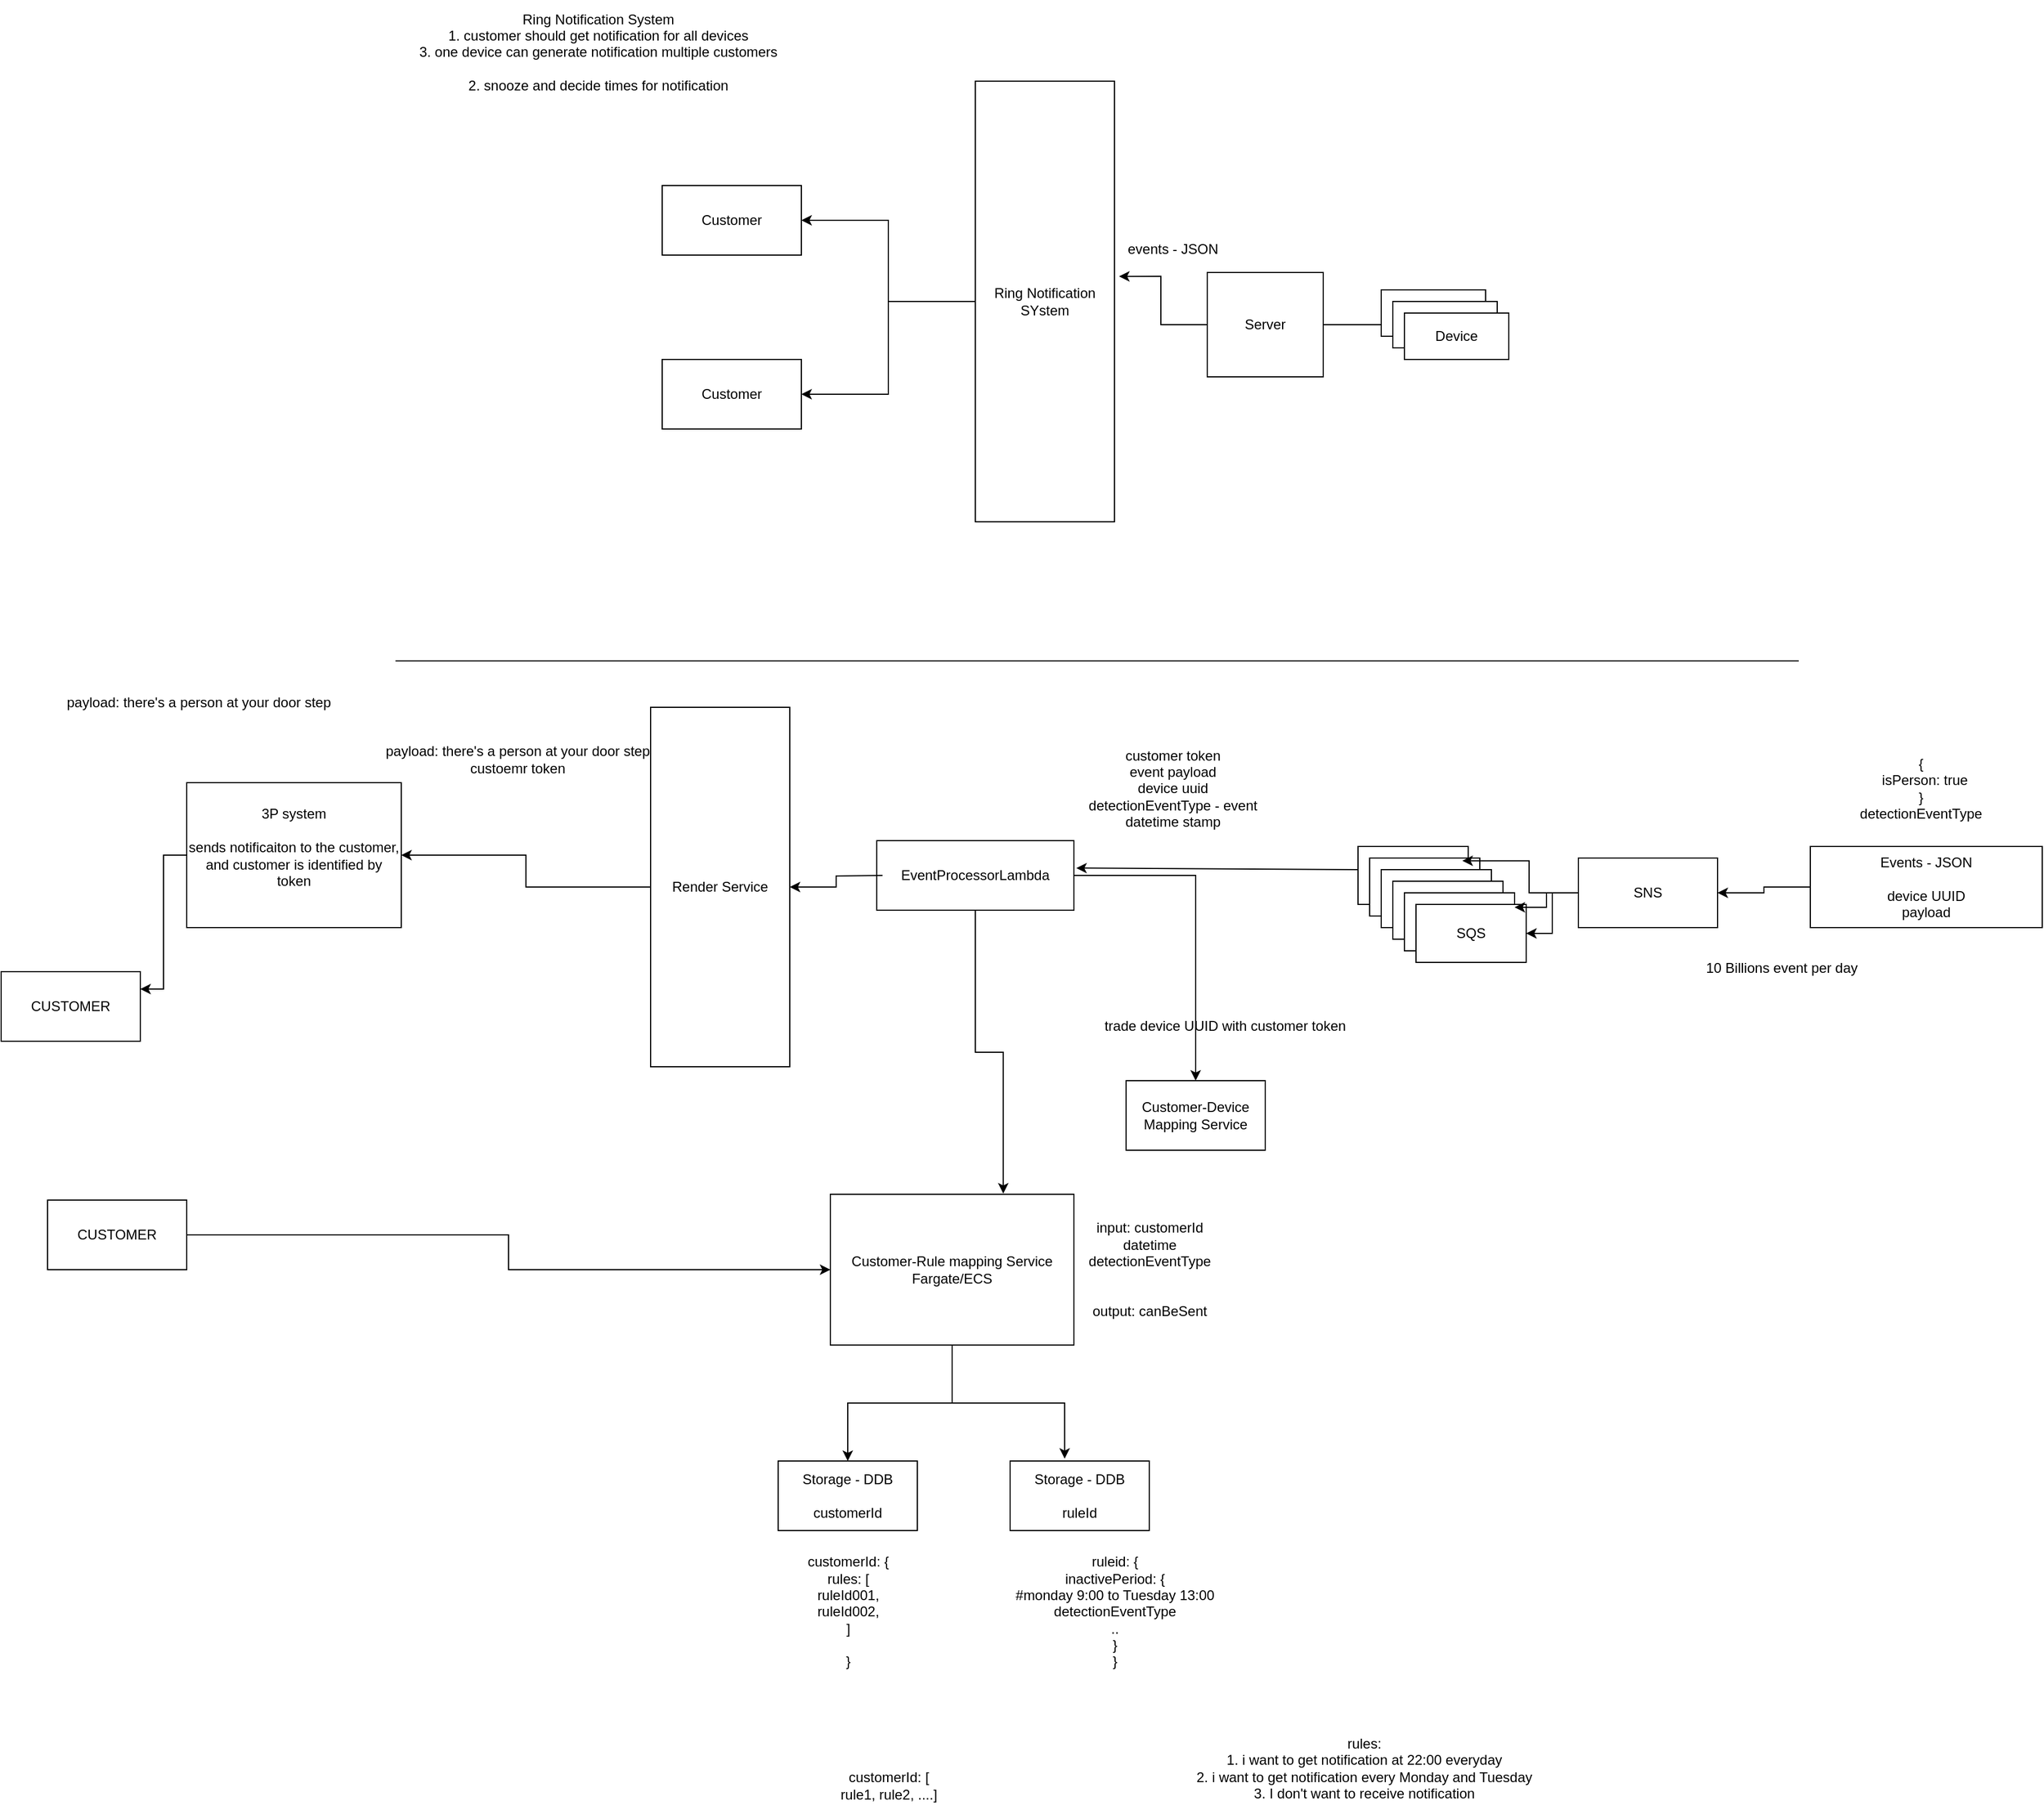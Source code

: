 <mxfile version="23.0.2" type="device">
  <diagram name="Page-1" id="1_ODOLjHG_x7mnCUMFCd">
    <mxGraphModel dx="3189" dy="1349" grid="1" gridSize="10" guides="1" tooltips="1" connect="1" arrows="1" fold="1" page="1" pageScale="1" pageWidth="850" pageHeight="1100" math="0" shadow="0">
      <root>
        <mxCell id="0" />
        <mxCell id="1" parent="0" />
        <mxCell id="Vmr7AsAIUmtt13fed3Mu-1" value="Ring Notification System&lt;br&gt;1. customer should get notification for all devices&lt;br&gt;3. one device can generate notification multiple customers&lt;br&gt;&lt;br&gt;2. snooze and decide times for notification" style="text;html=1;strokeColor=none;fillColor=none;align=center;verticalAlign=middle;whiteSpace=wrap;rounded=0;" vertex="1" parent="1">
          <mxGeometry x="100" y="90" width="410" height="90" as="geometry" />
        </mxCell>
        <mxCell id="Vmr7AsAIUmtt13fed3Mu-2" value="Device" style="rounded=0;whiteSpace=wrap;html=1;" vertex="1" parent="1">
          <mxGeometry x="980" y="340" width="90" height="40" as="geometry" />
        </mxCell>
        <mxCell id="Vmr7AsAIUmtt13fed3Mu-3" value="Device" style="rounded=0;whiteSpace=wrap;html=1;" vertex="1" parent="1">
          <mxGeometry x="990" y="350" width="90" height="40" as="geometry" />
        </mxCell>
        <mxCell id="Vmr7AsAIUmtt13fed3Mu-4" value="Device" style="rounded=0;whiteSpace=wrap;html=1;" vertex="1" parent="1">
          <mxGeometry x="1000" y="360" width="90" height="40" as="geometry" />
        </mxCell>
        <mxCell id="Vmr7AsAIUmtt13fed3Mu-5" value="" style="endArrow=classic;html=1;rounded=0;exitX=0;exitY=0.75;exitDx=0;exitDy=0;" edge="1" parent="1" source="Vmr7AsAIUmtt13fed3Mu-2">
          <mxGeometry width="50" height="50" relative="1" as="geometry">
            <mxPoint x="790" y="390" as="sourcePoint" />
            <mxPoint x="890" y="370" as="targetPoint" />
          </mxGeometry>
        </mxCell>
        <mxCell id="Vmr7AsAIUmtt13fed3Mu-6" value="Server" style="rounded=0;whiteSpace=wrap;html=1;" vertex="1" parent="1">
          <mxGeometry x="830" y="325" width="100" height="90" as="geometry" />
        </mxCell>
        <mxCell id="Vmr7AsAIUmtt13fed3Mu-7" value="Customer" style="rounded=0;whiteSpace=wrap;html=1;" vertex="1" parent="1">
          <mxGeometry x="360" y="250" width="120" height="60" as="geometry" />
        </mxCell>
        <mxCell id="Vmr7AsAIUmtt13fed3Mu-8" value="Customer" style="rounded=0;whiteSpace=wrap;html=1;" vertex="1" parent="1">
          <mxGeometry x="360" y="400" width="120" height="60" as="geometry" />
        </mxCell>
        <mxCell id="Vmr7AsAIUmtt13fed3Mu-12" style="edgeStyle=orthogonalEdgeStyle;rounded=0;orthogonalLoop=1;jettySize=auto;html=1;" edge="1" parent="1" source="Vmr7AsAIUmtt13fed3Mu-9" target="Vmr7AsAIUmtt13fed3Mu-7">
          <mxGeometry relative="1" as="geometry" />
        </mxCell>
        <mxCell id="Vmr7AsAIUmtt13fed3Mu-13" style="edgeStyle=orthogonalEdgeStyle;rounded=0;orthogonalLoop=1;jettySize=auto;html=1;entryX=1;entryY=0.5;entryDx=0;entryDy=0;" edge="1" parent="1" source="Vmr7AsAIUmtt13fed3Mu-9" target="Vmr7AsAIUmtt13fed3Mu-8">
          <mxGeometry relative="1" as="geometry" />
        </mxCell>
        <mxCell id="Vmr7AsAIUmtt13fed3Mu-9" value="Ring Notification SYstem" style="rounded=0;whiteSpace=wrap;html=1;" vertex="1" parent="1">
          <mxGeometry x="630" y="160" width="120" height="380" as="geometry" />
        </mxCell>
        <mxCell id="Vmr7AsAIUmtt13fed3Mu-10" style="edgeStyle=orthogonalEdgeStyle;rounded=0;orthogonalLoop=1;jettySize=auto;html=1;entryX=1.033;entryY=0.443;entryDx=0;entryDy=0;entryPerimeter=0;" edge="1" parent="1" source="Vmr7AsAIUmtt13fed3Mu-6" target="Vmr7AsAIUmtt13fed3Mu-9">
          <mxGeometry relative="1" as="geometry" />
        </mxCell>
        <mxCell id="Vmr7AsAIUmtt13fed3Mu-14" value="events - JSON" style="text;html=1;align=center;verticalAlign=middle;resizable=0;points=[];autosize=1;strokeColor=none;fillColor=none;" vertex="1" parent="1">
          <mxGeometry x="750" y="290" width="100" height="30" as="geometry" />
        </mxCell>
        <mxCell id="Vmr7AsAIUmtt13fed3Mu-16" value="" style="endArrow=none;html=1;rounded=0;" edge="1" parent="1">
          <mxGeometry width="50" height="50" relative="1" as="geometry">
            <mxPoint x="130" y="660" as="sourcePoint" />
            <mxPoint x="1340" y="660" as="targetPoint" />
          </mxGeometry>
        </mxCell>
        <mxCell id="Vmr7AsAIUmtt13fed3Mu-17" value="SQS" style="rounded=0;whiteSpace=wrap;html=1;" vertex="1" parent="1">
          <mxGeometry x="960" y="820" width="95" height="50" as="geometry" />
        </mxCell>
        <mxCell id="Vmr7AsAIUmtt13fed3Mu-76" style="edgeStyle=orthogonalEdgeStyle;rounded=0;orthogonalLoop=1;jettySize=auto;html=1;" edge="1" parent="1" source="Vmr7AsAIUmtt13fed3Mu-19" target="Vmr7AsAIUmtt13fed3Mu-72">
          <mxGeometry relative="1" as="geometry" />
        </mxCell>
        <mxCell id="Vmr7AsAIUmtt13fed3Mu-19" value="Events - JSON&lt;br&gt;&lt;br&gt;device UUID&lt;br&gt;payload" style="text;html=1;strokeColor=default;fillColor=none;align=center;verticalAlign=middle;whiteSpace=wrap;rounded=0;" vertex="1" parent="1">
          <mxGeometry x="1350" y="820" width="200" height="70" as="geometry" />
        </mxCell>
        <mxCell id="Vmr7AsAIUmtt13fed3Mu-29" style="edgeStyle=orthogonalEdgeStyle;rounded=0;orthogonalLoop=1;jettySize=auto;html=1;" edge="1" parent="1" source="Vmr7AsAIUmtt13fed3Mu-21" target="Vmr7AsAIUmtt13fed3Mu-27">
          <mxGeometry relative="1" as="geometry">
            <mxPoint x="820" y="920" as="targetPoint" />
          </mxGeometry>
        </mxCell>
        <mxCell id="Vmr7AsAIUmtt13fed3Mu-21" value="EventProcessorLambda" style="rounded=0;whiteSpace=wrap;html=1;" vertex="1" parent="1">
          <mxGeometry x="545" y="815" width="170" height="60" as="geometry" />
        </mxCell>
        <mxCell id="Vmr7AsAIUmtt13fed3Mu-22" value="" style="endArrow=classic;html=1;rounded=0;entryX=1.012;entryY=0.394;entryDx=0;entryDy=0;entryPerimeter=0;" edge="1" parent="1" target="Vmr7AsAIUmtt13fed3Mu-21">
          <mxGeometry width="50" height="50" relative="1" as="geometry">
            <mxPoint x="960" y="840" as="sourcePoint" />
            <mxPoint x="1010" y="790" as="targetPoint" />
          </mxGeometry>
        </mxCell>
        <mxCell id="Vmr7AsAIUmtt13fed3Mu-24" value="CUSTOMER" style="rounded=0;whiteSpace=wrap;html=1;" vertex="1" parent="1">
          <mxGeometry x="-210" y="928" width="120" height="60" as="geometry" />
        </mxCell>
        <mxCell id="Vmr7AsAIUmtt13fed3Mu-34" style="edgeStyle=orthogonalEdgeStyle;rounded=0;orthogonalLoop=1;jettySize=auto;html=1;entryX=1;entryY=0.25;entryDx=0;entryDy=0;" edge="1" parent="1" source="Vmr7AsAIUmtt13fed3Mu-25" target="Vmr7AsAIUmtt13fed3Mu-24">
          <mxGeometry relative="1" as="geometry" />
        </mxCell>
        <mxCell id="Vmr7AsAIUmtt13fed3Mu-25" value="3P system&lt;br&gt;&lt;br&gt;sends notificaiton to the customer, and customer is identified by token&lt;br&gt;&lt;br&gt;" style="rounded=0;whiteSpace=wrap;html=1;" vertex="1" parent="1">
          <mxGeometry x="-50" y="765" width="185" height="125" as="geometry" />
        </mxCell>
        <mxCell id="Vmr7AsAIUmtt13fed3Mu-27" value="Customer-Device Mapping Service" style="rounded=0;whiteSpace=wrap;html=1;" vertex="1" parent="1">
          <mxGeometry x="760" y="1022" width="120" height="60" as="geometry" />
        </mxCell>
        <mxCell id="Vmr7AsAIUmtt13fed3Mu-31" value="customer token&lt;br&gt;event payload&lt;br&gt;device uuid&lt;br&gt;detectionEventType - event&lt;br&gt;datetime stamp" style="text;html=1;align=center;verticalAlign=middle;resizable=0;points=[];autosize=1;strokeColor=none;fillColor=none;" vertex="1" parent="1">
          <mxGeometry x="715" y="725" width="170" height="90" as="geometry" />
        </mxCell>
        <mxCell id="Vmr7AsAIUmtt13fed3Mu-52" style="edgeStyle=orthogonalEdgeStyle;rounded=0;orthogonalLoop=1;jettySize=auto;html=1;" edge="1" parent="1" source="Vmr7AsAIUmtt13fed3Mu-32" target="Vmr7AsAIUmtt13fed3Mu-25">
          <mxGeometry relative="1" as="geometry" />
        </mxCell>
        <mxCell id="Vmr7AsAIUmtt13fed3Mu-32" value="Render Service" style="rounded=0;whiteSpace=wrap;html=1;" vertex="1" parent="1">
          <mxGeometry x="350" y="700" width="120" height="310" as="geometry" />
        </mxCell>
        <mxCell id="Vmr7AsAIUmtt13fed3Mu-33" value="trade device UUID with customer token" style="text;html=1;align=center;verticalAlign=middle;resizable=0;points=[];autosize=1;strokeColor=none;fillColor=none;" vertex="1" parent="1">
          <mxGeometry x="730" y="960" width="230" height="30" as="geometry" />
        </mxCell>
        <mxCell id="Vmr7AsAIUmtt13fed3Mu-35" value="payload: there&#39;s a person at your door step" style="text;html=1;align=center;verticalAlign=middle;resizable=0;points=[];autosize=1;strokeColor=none;fillColor=none;" vertex="1" parent="1">
          <mxGeometry x="-165" y="680.5" width="250" height="30" as="geometry" />
        </mxCell>
        <mxCell id="Vmr7AsAIUmtt13fed3Mu-36" value="{&lt;br&gt;&amp;nbsp; isPerson: true&lt;br&gt;}&lt;br&gt;detectionEventType" style="text;html=1;align=center;verticalAlign=middle;resizable=0;points=[];autosize=1;strokeColor=none;fillColor=none;" vertex="1" parent="1">
          <mxGeometry x="1380" y="735" width="130" height="70" as="geometry" />
        </mxCell>
        <mxCell id="Vmr7AsAIUmtt13fed3Mu-37" value="payload: there&#39;s a person at your door step&lt;br&gt;custoemr token" style="text;html=1;align=center;verticalAlign=middle;resizable=0;points=[];autosize=1;strokeColor=none;fillColor=none;" vertex="1" parent="1">
          <mxGeometry x="110" y="725" width="250" height="40" as="geometry" />
        </mxCell>
        <mxCell id="Vmr7AsAIUmtt13fed3Mu-40" value="rules:&lt;br&gt;1. i want to get notification at 22:00 everyday&lt;br&gt;2. i want to get notification every Monday and Tuesday&lt;br&gt;3. I don&#39;t want to receive notification" style="text;html=1;align=center;verticalAlign=middle;resizable=0;points=[];autosize=1;strokeColor=none;fillColor=none;" vertex="1" parent="1">
          <mxGeometry x="810" y="1580" width="310" height="70" as="geometry" />
        </mxCell>
        <mxCell id="Vmr7AsAIUmtt13fed3Mu-59" style="edgeStyle=orthogonalEdgeStyle;rounded=0;orthogonalLoop=1;jettySize=auto;html=1;" edge="1" parent="1" source="Vmr7AsAIUmtt13fed3Mu-43" target="Vmr7AsAIUmtt13fed3Mu-53">
          <mxGeometry relative="1" as="geometry" />
        </mxCell>
        <mxCell id="Vmr7AsAIUmtt13fed3Mu-43" value="Customer-Rule mapping Service&lt;br&gt;Fargate/ECS" style="rounded=0;whiteSpace=wrap;html=1;" vertex="1" parent="1">
          <mxGeometry x="505" y="1120" width="210" height="130" as="geometry" />
        </mxCell>
        <mxCell id="Vmr7AsAIUmtt13fed3Mu-51" style="edgeStyle=orthogonalEdgeStyle;rounded=0;orthogonalLoop=1;jettySize=auto;html=1;" edge="1" parent="1" target="Vmr7AsAIUmtt13fed3Mu-32">
          <mxGeometry relative="1" as="geometry">
            <mxPoint x="550" y="845" as="sourcePoint" />
          </mxGeometry>
        </mxCell>
        <mxCell id="Vmr7AsAIUmtt13fed3Mu-48" style="edgeStyle=orthogonalEdgeStyle;rounded=0;orthogonalLoop=1;jettySize=auto;html=1;" edge="1" parent="1" source="Vmr7AsAIUmtt13fed3Mu-47" target="Vmr7AsAIUmtt13fed3Mu-43">
          <mxGeometry relative="1" as="geometry" />
        </mxCell>
        <mxCell id="Vmr7AsAIUmtt13fed3Mu-47" value="CUSTOMER" style="rounded=0;whiteSpace=wrap;html=1;" vertex="1" parent="1">
          <mxGeometry x="-170" y="1125" width="120" height="60" as="geometry" />
        </mxCell>
        <mxCell id="Vmr7AsAIUmtt13fed3Mu-49" value="customerId: [&lt;br&gt;rule1, rule2, ....]" style="text;html=1;align=center;verticalAlign=middle;resizable=0;points=[];autosize=1;strokeColor=none;fillColor=none;" vertex="1" parent="1">
          <mxGeometry x="500" y="1610" width="110" height="40" as="geometry" />
        </mxCell>
        <mxCell id="Vmr7AsAIUmtt13fed3Mu-53" value="Storage - DDB&lt;br&gt;&lt;br&gt;customerId" style="rounded=0;whiteSpace=wrap;html=1;" vertex="1" parent="1">
          <mxGeometry x="460" y="1350" width="120" height="60" as="geometry" />
        </mxCell>
        <mxCell id="Vmr7AsAIUmtt13fed3Mu-54" value="ruleid: {&lt;br&gt;inactivePeriod: {&lt;br&gt;#monday 9:00 to Tuesday 13:00&lt;br&gt;detectionEventType&lt;br&gt;..&lt;br&gt;}&lt;br&gt;}" style="text;html=1;align=center;verticalAlign=middle;resizable=0;points=[];autosize=1;strokeColor=none;fillColor=none;" vertex="1" parent="1">
          <mxGeometry x="655" y="1425" width="190" height="110" as="geometry" />
        </mxCell>
        <mxCell id="Vmr7AsAIUmtt13fed3Mu-56" value="Storage - DDB&lt;br&gt;&lt;br&gt;ruleId" style="rounded=0;whiteSpace=wrap;html=1;" vertex="1" parent="1">
          <mxGeometry x="660" y="1350" width="120" height="60" as="geometry" />
        </mxCell>
        <mxCell id="Vmr7AsAIUmtt13fed3Mu-58" value="customerId: {&lt;br&gt;rules: [&lt;br&gt;ruleId001,&lt;br&gt;ruleId002,&lt;br&gt;]&lt;br&gt;&lt;br&gt;}" style="text;html=1;align=center;verticalAlign=middle;resizable=0;points=[];autosize=1;strokeColor=none;fillColor=none;" vertex="1" parent="1">
          <mxGeometry x="475" y="1425" width="90" height="110" as="geometry" />
        </mxCell>
        <mxCell id="Vmr7AsAIUmtt13fed3Mu-60" style="edgeStyle=orthogonalEdgeStyle;rounded=0;orthogonalLoop=1;jettySize=auto;html=1;entryX=0.392;entryY=-0.033;entryDx=0;entryDy=0;entryPerimeter=0;" edge="1" parent="1" source="Vmr7AsAIUmtt13fed3Mu-43" target="Vmr7AsAIUmtt13fed3Mu-56">
          <mxGeometry relative="1" as="geometry" />
        </mxCell>
        <mxCell id="Vmr7AsAIUmtt13fed3Mu-61" value="input: customerId&lt;br&gt;datetime&lt;br&gt;detectionEventType&lt;br&gt;&lt;br&gt;&lt;br&gt;output: canBeSent" style="text;html=1;align=center;verticalAlign=middle;resizable=0;points=[];autosize=1;strokeColor=none;fillColor=none;" vertex="1" parent="1">
          <mxGeometry x="715" y="1135" width="130" height="100" as="geometry" />
        </mxCell>
        <mxCell id="Vmr7AsAIUmtt13fed3Mu-62" style="edgeStyle=orthogonalEdgeStyle;rounded=0;orthogonalLoop=1;jettySize=auto;html=1;entryX=0.71;entryY=-0.005;entryDx=0;entryDy=0;entryPerimeter=0;" edge="1" parent="1" source="Vmr7AsAIUmtt13fed3Mu-21" target="Vmr7AsAIUmtt13fed3Mu-43">
          <mxGeometry relative="1" as="geometry" />
        </mxCell>
        <mxCell id="Vmr7AsAIUmtt13fed3Mu-65" value="10 Billions event per day" style="text;html=1;align=center;verticalAlign=middle;resizable=0;points=[];autosize=1;strokeColor=none;fillColor=none;" vertex="1" parent="1">
          <mxGeometry x="1250" y="910" width="150" height="30" as="geometry" />
        </mxCell>
        <mxCell id="Vmr7AsAIUmtt13fed3Mu-67" value="SQS" style="rounded=0;whiteSpace=wrap;html=1;" vertex="1" parent="1">
          <mxGeometry x="970" y="830" width="95" height="50" as="geometry" />
        </mxCell>
        <mxCell id="Vmr7AsAIUmtt13fed3Mu-68" value="SQS" style="rounded=0;whiteSpace=wrap;html=1;" vertex="1" parent="1">
          <mxGeometry x="980" y="840" width="95" height="50" as="geometry" />
        </mxCell>
        <mxCell id="Vmr7AsAIUmtt13fed3Mu-69" value="SQS" style="rounded=0;whiteSpace=wrap;html=1;" vertex="1" parent="1">
          <mxGeometry x="990" y="850" width="95" height="50" as="geometry" />
        </mxCell>
        <mxCell id="Vmr7AsAIUmtt13fed3Mu-70" value="SQS" style="rounded=0;whiteSpace=wrap;html=1;" vertex="1" parent="1">
          <mxGeometry x="1000" y="860" width="95" height="50" as="geometry" />
        </mxCell>
        <mxCell id="Vmr7AsAIUmtt13fed3Mu-71" value="SQS" style="rounded=0;whiteSpace=wrap;html=1;" vertex="1" parent="1">
          <mxGeometry x="1010" y="870" width="95" height="50" as="geometry" />
        </mxCell>
        <mxCell id="Vmr7AsAIUmtt13fed3Mu-74" style="edgeStyle=orthogonalEdgeStyle;rounded=0;orthogonalLoop=1;jettySize=auto;html=1;entryX=1;entryY=0.5;entryDx=0;entryDy=0;" edge="1" parent="1" source="Vmr7AsAIUmtt13fed3Mu-72" target="Vmr7AsAIUmtt13fed3Mu-71">
          <mxGeometry relative="1" as="geometry" />
        </mxCell>
        <mxCell id="Vmr7AsAIUmtt13fed3Mu-75" style="edgeStyle=orthogonalEdgeStyle;rounded=0;orthogonalLoop=1;jettySize=auto;html=1;entryX=1;entryY=0.25;entryDx=0;entryDy=0;" edge="1" parent="1" source="Vmr7AsAIUmtt13fed3Mu-72" target="Vmr7AsAIUmtt13fed3Mu-70">
          <mxGeometry relative="1" as="geometry" />
        </mxCell>
        <mxCell id="Vmr7AsAIUmtt13fed3Mu-72" value="SNS" style="whiteSpace=wrap;html=1;" vertex="1" parent="1">
          <mxGeometry x="1150" y="830" width="120" height="60" as="geometry" />
        </mxCell>
        <mxCell id="Vmr7AsAIUmtt13fed3Mu-73" style="edgeStyle=orthogonalEdgeStyle;rounded=0;orthogonalLoop=1;jettySize=auto;html=1;entryX=0.842;entryY=0.047;entryDx=0;entryDy=0;entryPerimeter=0;" edge="1" parent="1" source="Vmr7AsAIUmtt13fed3Mu-72" target="Vmr7AsAIUmtt13fed3Mu-67">
          <mxGeometry relative="1" as="geometry" />
        </mxCell>
      </root>
    </mxGraphModel>
  </diagram>
</mxfile>
